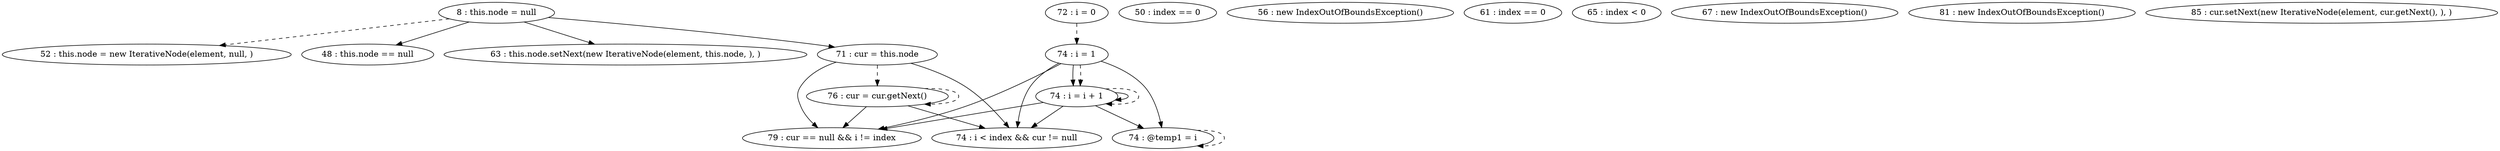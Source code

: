 digraph G {
"8 : this.node = null"
"8 : this.node = null" -> "48 : this.node == null"
"8 : this.node = null" -> "63 : this.node.setNext(new IterativeNode(element, this.node, ), )"
"8 : this.node = null" -> "71 : cur = this.node"
"8 : this.node = null" -> "52 : this.node = new IterativeNode(element, null, )" [style=dashed]
"48 : this.node == null"
"50 : index == 0"
"52 : this.node = new IterativeNode(element, null, )"
"56 : new IndexOutOfBoundsException()"
"61 : index == 0"
"63 : this.node.setNext(new IterativeNode(element, this.node, ), )"
"65 : index < 0"
"67 : new IndexOutOfBoundsException()"
"71 : cur = this.node"
"71 : cur = this.node" -> "79 : cur == null && i != index"
"71 : cur = this.node" -> "74 : i < index && cur != null"
"71 : cur = this.node" -> "76 : cur = cur.getNext()" [style=dashed]
"72 : i = 0"
"72 : i = 0" -> "74 : i = 1" [style=dashed]
"74 : i = 1"
"74 : i = 1" -> "79 : cur == null && i != index"
"74 : i = 1" -> "74 : @temp1 = i"
"74 : i = 1" -> "74 : i = i + 1"
"74 : i = 1" -> "74 : i < index && cur != null"
"74 : i = 1" -> "74 : i = i + 1" [style=dashed]
"74 : i < index && cur != null"
"76 : cur = cur.getNext()"
"76 : cur = cur.getNext()" -> "79 : cur == null && i != index"
"76 : cur = cur.getNext()" -> "74 : i < index && cur != null"
"76 : cur = cur.getNext()" -> "76 : cur = cur.getNext()" [style=dashed]
"74 : @temp1 = i"
"74 : @temp1 = i" -> "74 : @temp1 = i" [style=dashed]
"74 : i = i + 1"
"74 : i = i + 1" -> "79 : cur == null && i != index"
"74 : i = i + 1" -> "74 : @temp1 = i"
"74 : i = i + 1" -> "74 : i = i + 1"
"74 : i = i + 1" -> "74 : i < index && cur != null"
"74 : i = i + 1" -> "74 : i = i + 1" [style=dashed]
"79 : cur == null && i != index"
"81 : new IndexOutOfBoundsException()"
"85 : cur.setNext(new IterativeNode(element, cur.getNext(), ), )"
}